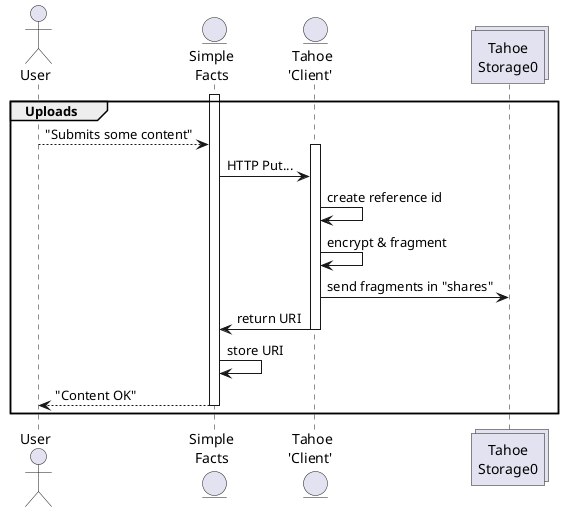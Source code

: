 @startuml
skinparam Shadowing false

actor "User" as user
entity "Simple\nFacts" as app
entity "Tahoe\n'Client' " as tahoe
Collections "Tahoe\nStorage0" as disk

group Uploads
activate app
user --> app : "Submits some content"
    activate tahoe
    app -> tahoe : HTTP Put...
    tahoe -> tahoe : create reference id
    tahoe -> tahoe : encrypt & fragment
    tahoe ->  disk : send fragments in "shares"
    tahoe -> app : return URI
    deactivate tahoe
app -> app : store URI
app --> user : "Content OK"
deactivate app

end
@enduml